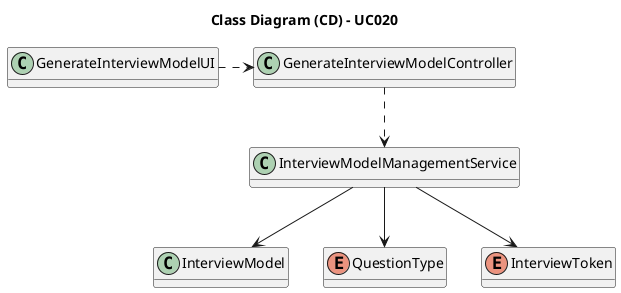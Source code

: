 @startuml
skinparam packageStyle rectangle
skinparam shadowing false

skinparam classAttributeIconSize 0

hide methods

title Class Diagram (CD) - UC020

class GenerateInterviewModelUI {
}

class GenerateInterviewModelController {
}

class InterviewModelManagementService {
}

class InterviewModel {
}

enum QuestionType {
}

enum InterviewToken {
}

GenerateInterviewModelUI .right-> GenerateInterviewModelController

GenerateInterviewModelController .down-> InterviewModelManagementService

InterviewModelManagementService -down-> InterviewModel
InterviewModelManagementService -down-> InterviewToken
InterviewModelManagementService -down-> QuestionType

@enduml